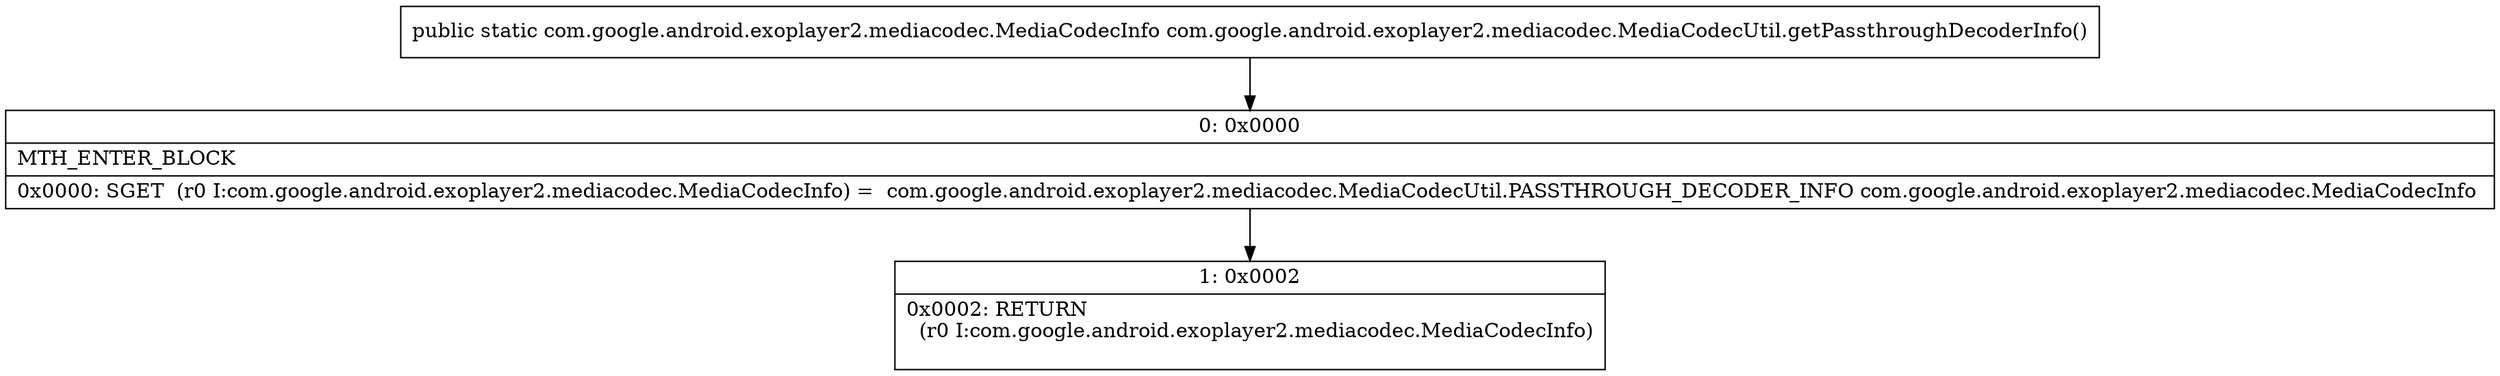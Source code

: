 digraph "CFG forcom.google.android.exoplayer2.mediacodec.MediaCodecUtil.getPassthroughDecoderInfo()Lcom\/google\/android\/exoplayer2\/mediacodec\/MediaCodecInfo;" {
Node_0 [shape=record,label="{0\:\ 0x0000|MTH_ENTER_BLOCK\l|0x0000: SGET  (r0 I:com.google.android.exoplayer2.mediacodec.MediaCodecInfo) =  com.google.android.exoplayer2.mediacodec.MediaCodecUtil.PASSTHROUGH_DECODER_INFO com.google.android.exoplayer2.mediacodec.MediaCodecInfo \l}"];
Node_1 [shape=record,label="{1\:\ 0x0002|0x0002: RETURN  \l  (r0 I:com.google.android.exoplayer2.mediacodec.MediaCodecInfo)\l \l}"];
MethodNode[shape=record,label="{public static com.google.android.exoplayer2.mediacodec.MediaCodecInfo com.google.android.exoplayer2.mediacodec.MediaCodecUtil.getPassthroughDecoderInfo() }"];
MethodNode -> Node_0;
Node_0 -> Node_1;
}

